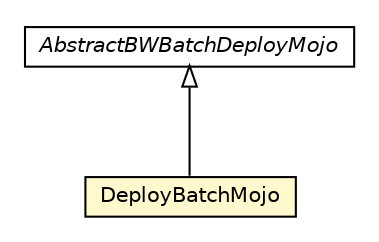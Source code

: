#!/usr/local/bin/dot
#
# Class diagram 
# Generated by UMLGraph version R5_6-24-gf6e263 (http://www.umlgraph.org/)
#

digraph G {
	edge [fontname="Helvetica",fontsize=10,labelfontname="Helvetica",labelfontsize=10];
	node [fontname="Helvetica",fontsize=10,shape=plaintext];
	nodesep=0.25;
	ranksep=0.5;
	// fr.fastconnect.factory.tibco.bw.maven.deployment.batch.DeployBatchMojo
	c2423 [label=<<table title="fr.fastconnect.factory.tibco.bw.maven.deployment.batch.DeployBatchMojo" border="0" cellborder="1" cellspacing="0" cellpadding="2" port="p" bgcolor="lemonChiffon" href="./DeployBatchMojo.html">
		<tr><td><table border="0" cellspacing="0" cellpadding="1">
<tr><td align="center" balign="center"> DeployBatchMojo </td></tr>
		</table></td></tr>
		</table>>, URL="./DeployBatchMojo.html", fontname="Helvetica", fontcolor="black", fontsize=10.0];
	// fr.fastconnect.factory.tibco.bw.maven.deployment.batch.AbstractBWBatchDeployMojo
	c2427 [label=<<table title="fr.fastconnect.factory.tibco.bw.maven.deployment.batch.AbstractBWBatchDeployMojo" border="0" cellborder="1" cellspacing="0" cellpadding="2" port="p" href="./AbstractBWBatchDeployMojo.html">
		<tr><td><table border="0" cellspacing="0" cellpadding="1">
<tr><td align="center" balign="center"><font face="Helvetica-Oblique"> AbstractBWBatchDeployMojo </font></td></tr>
		</table></td></tr>
		</table>>, URL="./AbstractBWBatchDeployMojo.html", fontname="Helvetica", fontcolor="black", fontsize=10.0];
	//fr.fastconnect.factory.tibco.bw.maven.deployment.batch.DeployBatchMojo extends fr.fastconnect.factory.tibco.bw.maven.deployment.batch.AbstractBWBatchDeployMojo
	c2427:p -> c2423:p [dir=back,arrowtail=empty];
}

